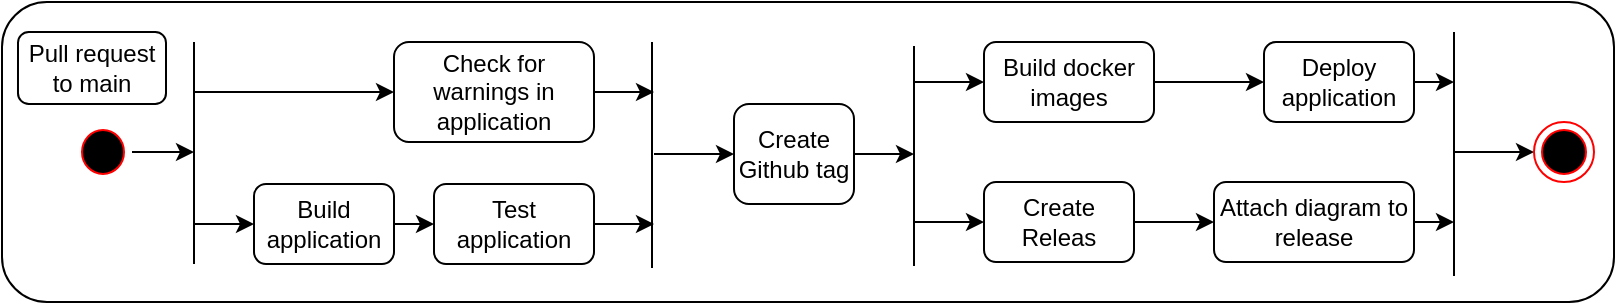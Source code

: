 <mxfile version="27.1.1">
  <diagram name="Page-1" id="_cSEqV71ODxSFv0wBNAJ">
    <mxGraphModel dx="1223" dy="536" grid="0" gridSize="10" guides="1" tooltips="1" connect="1" arrows="1" fold="1" page="0" pageScale="1" pageWidth="850" pageHeight="1100" math="0" shadow="0">
      <root>
        <mxCell id="0" />
        <mxCell id="1" parent="0" />
        <mxCell id="OS_pNQzR16AhtTYwAMUe-48" value="" style="rounded=1;whiteSpace=wrap;html=1;" parent="1" vertex="1">
          <mxGeometry x="-26" y="70" width="806" height="150" as="geometry" />
        </mxCell>
        <mxCell id="OS_pNQzR16AhtTYwAMUe-33" style="edgeStyle=orthogonalEdgeStyle;rounded=0;orthogonalLoop=1;jettySize=auto;html=1;" parent="1" source="OS_pNQzR16AhtTYwAMUe-2" edge="1">
          <mxGeometry relative="1" as="geometry">
            <mxPoint x="300" y="115" as="targetPoint" />
          </mxGeometry>
        </mxCell>
        <mxCell id="OS_pNQzR16AhtTYwAMUe-45" style="edgeStyle=orthogonalEdgeStyle;rounded=0;orthogonalLoop=1;jettySize=auto;html=1;startArrow=classic;startFill=1;endArrow=none;" parent="1" source="OS_pNQzR16AhtTYwAMUe-2" edge="1">
          <mxGeometry relative="1" as="geometry">
            <mxPoint x="70" y="115" as="targetPoint" />
          </mxGeometry>
        </mxCell>
        <mxCell id="OS_pNQzR16AhtTYwAMUe-2" value="Check for warnings in application" style="rounded=1;whiteSpace=wrap;html=1;align=center;" parent="1" vertex="1">
          <mxGeometry x="170" y="90" width="100" height="50" as="geometry" />
        </mxCell>
        <mxCell id="OS_pNQzR16AhtTYwAMUe-44" style="edgeStyle=orthogonalEdgeStyle;rounded=0;orthogonalLoop=1;jettySize=auto;html=1;endArrow=none;startFill=1;startArrow=classic;" parent="1" source="OS_pNQzR16AhtTYwAMUe-3" edge="1">
          <mxGeometry relative="1" as="geometry">
            <mxPoint x="700" y="145" as="targetPoint" />
          </mxGeometry>
        </mxCell>
        <mxCell id="OS_pNQzR16AhtTYwAMUe-3" value="" style="ellipse;html=1;shape=endState;fillColor=#000000;strokeColor=#ff0000;" parent="1" vertex="1">
          <mxGeometry x="740" y="130" width="30" height="30" as="geometry" />
        </mxCell>
        <mxCell id="OS_pNQzR16AhtTYwAMUe-47" style="edgeStyle=orthogonalEdgeStyle;rounded=0;orthogonalLoop=1;jettySize=auto;html=1;" parent="1" source="OS_pNQzR16AhtTYwAMUe-4" edge="1">
          <mxGeometry relative="1" as="geometry">
            <mxPoint x="70" y="145" as="targetPoint" />
          </mxGeometry>
        </mxCell>
        <mxCell id="OS_pNQzR16AhtTYwAMUe-4" value="" style="ellipse;html=1;shape=startState;fillColor=#000000;strokeColor=#ff0000;" parent="1" vertex="1">
          <mxGeometry x="10" y="130" width="29" height="30" as="geometry" />
        </mxCell>
        <mxCell id="OS_pNQzR16AhtTYwAMUe-46" style="edgeStyle=orthogonalEdgeStyle;rounded=0;orthogonalLoop=1;jettySize=auto;html=1;startArrow=classic;startFill=1;endArrow=none;" parent="1" source="OS_pNQzR16AhtTYwAMUe-6" edge="1">
          <mxGeometry relative="1" as="geometry">
            <mxPoint x="70" y="181" as="targetPoint" />
          </mxGeometry>
        </mxCell>
        <mxCell id="OS_pNQzR16AhtTYwAMUe-6" value="Build application" style="rounded=1;whiteSpace=wrap;html=1;" parent="1" vertex="1">
          <mxGeometry x="100" y="161" width="70" height="40" as="geometry" />
        </mxCell>
        <mxCell id="OS_pNQzR16AhtTYwAMUe-32" style="edgeStyle=orthogonalEdgeStyle;rounded=0;orthogonalLoop=1;jettySize=auto;html=1;" parent="1" source="OS_pNQzR16AhtTYwAMUe-7" edge="1">
          <mxGeometry relative="1" as="geometry">
            <mxPoint x="300" y="181" as="targetPoint" />
          </mxGeometry>
        </mxCell>
        <mxCell id="OS_pNQzR16AhtTYwAMUe-7" value="Test application" style="rounded=1;whiteSpace=wrap;html=1;" parent="1" vertex="1">
          <mxGeometry x="190" y="161" width="80" height="40" as="geometry" />
        </mxCell>
        <mxCell id="OS_pNQzR16AhtTYwAMUe-35" style="edgeStyle=orthogonalEdgeStyle;rounded=0;orthogonalLoop=1;jettySize=auto;html=1;endArrow=none;startFill=1;startArrow=classic;" parent="1" source="OS_pNQzR16AhtTYwAMUe-8" edge="1">
          <mxGeometry relative="1" as="geometry">
            <mxPoint x="300" y="146" as="targetPoint" />
          </mxGeometry>
        </mxCell>
        <mxCell id="OS_pNQzR16AhtTYwAMUe-36" style="edgeStyle=orthogonalEdgeStyle;rounded=0;orthogonalLoop=1;jettySize=auto;html=1;" parent="1" source="OS_pNQzR16AhtTYwAMUe-8" edge="1">
          <mxGeometry relative="1" as="geometry">
            <mxPoint x="430" y="146" as="targetPoint" />
          </mxGeometry>
        </mxCell>
        <mxCell id="OS_pNQzR16AhtTYwAMUe-8" value="Create Github tag" style="rounded=1;whiteSpace=wrap;html=1;" parent="1" vertex="1">
          <mxGeometry x="340" y="121" width="60" height="50" as="geometry" />
        </mxCell>
        <mxCell id="OS_pNQzR16AhtTYwAMUe-37" style="edgeStyle=orthogonalEdgeStyle;rounded=0;orthogonalLoop=1;jettySize=auto;html=1;endArrow=none;startFill=1;startArrow=classic;" parent="1" source="OS_pNQzR16AhtTYwAMUe-9" edge="1">
          <mxGeometry relative="1" as="geometry">
            <mxPoint x="430" y="110" as="targetPoint" />
          </mxGeometry>
        </mxCell>
        <mxCell id="OS_pNQzR16AhtTYwAMUe-40" value="" style="edgeStyle=orthogonalEdgeStyle;rounded=0;orthogonalLoop=1;jettySize=auto;html=1;" parent="1" source="OS_pNQzR16AhtTYwAMUe-9" target="OS_pNQzR16AhtTYwAMUe-12" edge="1">
          <mxGeometry relative="1" as="geometry" />
        </mxCell>
        <mxCell id="OS_pNQzR16AhtTYwAMUe-9" value="Build docker images" style="rounded=1;whiteSpace=wrap;html=1;" parent="1" vertex="1">
          <mxGeometry x="465" y="90" width="85" height="40" as="geometry" />
        </mxCell>
        <mxCell id="OS_pNQzR16AhtTYwAMUe-38" style="edgeStyle=orthogonalEdgeStyle;rounded=0;orthogonalLoop=1;jettySize=auto;html=1;startArrow=classic;startFill=1;endArrow=none;" parent="1" source="OS_pNQzR16AhtTYwAMUe-10" edge="1">
          <mxGeometry relative="1" as="geometry">
            <mxPoint x="430" y="180" as="targetPoint" />
          </mxGeometry>
        </mxCell>
        <mxCell id="OS_pNQzR16AhtTYwAMUe-39" style="edgeStyle=orthogonalEdgeStyle;rounded=0;orthogonalLoop=1;jettySize=auto;html=1;" parent="1" source="OS_pNQzR16AhtTYwAMUe-10" target="OS_pNQzR16AhtTYwAMUe-11" edge="1">
          <mxGeometry relative="1" as="geometry" />
        </mxCell>
        <mxCell id="OS_pNQzR16AhtTYwAMUe-10" value="Create Releas" style="rounded=1;whiteSpace=wrap;html=1;" parent="1" vertex="1">
          <mxGeometry x="465" y="160" width="75" height="40" as="geometry" />
        </mxCell>
        <mxCell id="OS_pNQzR16AhtTYwAMUe-43" style="edgeStyle=orthogonalEdgeStyle;rounded=0;orthogonalLoop=1;jettySize=auto;html=1;" parent="1" source="OS_pNQzR16AhtTYwAMUe-11" edge="1">
          <mxGeometry relative="1" as="geometry">
            <mxPoint x="700" y="180" as="targetPoint" />
          </mxGeometry>
        </mxCell>
        <mxCell id="OS_pNQzR16AhtTYwAMUe-11" value="Attach diagram to release" style="rounded=1;whiteSpace=wrap;html=1;" parent="1" vertex="1">
          <mxGeometry x="580" y="160" width="100" height="40" as="geometry" />
        </mxCell>
        <mxCell id="OS_pNQzR16AhtTYwAMUe-42" style="edgeStyle=orthogonalEdgeStyle;rounded=0;orthogonalLoop=1;jettySize=auto;html=1;" parent="1" source="OS_pNQzR16AhtTYwAMUe-12" edge="1">
          <mxGeometry relative="1" as="geometry">
            <mxPoint x="700" y="110" as="targetPoint" />
          </mxGeometry>
        </mxCell>
        <mxCell id="OS_pNQzR16AhtTYwAMUe-12" value="Deploy application" style="rounded=1;whiteSpace=wrap;html=1;" parent="1" vertex="1">
          <mxGeometry x="605" y="90" width="75" height="40" as="geometry" />
        </mxCell>
        <mxCell id="OS_pNQzR16AhtTYwAMUe-20" value="" style="endArrow=classic;html=1;rounded=0;exitX=1;exitY=0.5;exitDx=0;exitDy=0;entryX=0;entryY=0.5;entryDx=0;entryDy=0;" parent="1" source="OS_pNQzR16AhtTYwAMUe-6" target="OS_pNQzR16AhtTYwAMUe-7" edge="1">
          <mxGeometry width="50" height="50" relative="1" as="geometry">
            <mxPoint x="10" y="230" as="sourcePoint" />
            <mxPoint x="50" y="180" as="targetPoint" />
          </mxGeometry>
        </mxCell>
        <mxCell id="OS_pNQzR16AhtTYwAMUe-24" value="" style="endArrow=none;html=1;rounded=0;" parent="1" edge="1">
          <mxGeometry width="50" height="50" relative="1" as="geometry">
            <mxPoint x="299" y="203" as="sourcePoint" />
            <mxPoint x="299" y="90" as="targetPoint" />
          </mxGeometry>
        </mxCell>
        <mxCell id="OS_pNQzR16AhtTYwAMUe-25" value="" style="endArrow=none;html=1;rounded=0;" parent="1" edge="1">
          <mxGeometry width="50" height="50" relative="1" as="geometry">
            <mxPoint x="430" y="202" as="sourcePoint" />
            <mxPoint x="430" y="92" as="targetPoint" />
          </mxGeometry>
        </mxCell>
        <mxCell id="OS_pNQzR16AhtTYwAMUe-26" value="" style="endArrow=none;html=1;rounded=0;" parent="1" edge="1">
          <mxGeometry width="50" height="50" relative="1" as="geometry">
            <mxPoint x="700" y="207" as="sourcePoint" />
            <mxPoint x="700" y="85" as="targetPoint" />
          </mxGeometry>
        </mxCell>
        <mxCell id="OS_pNQzR16AhtTYwAMUe-27" value="" style="endArrow=none;html=1;rounded=0;" parent="1" edge="1">
          <mxGeometry width="50" height="50" relative="1" as="geometry">
            <mxPoint x="70" y="201" as="sourcePoint" />
            <mxPoint x="70" y="90" as="targetPoint" />
          </mxGeometry>
        </mxCell>
        <mxCell id="OS_pNQzR16AhtTYwAMUe-49" value="Pull request to main" style="rounded=1;whiteSpace=wrap;html=1;" parent="1" vertex="1">
          <mxGeometry x="-18" y="85" width="74" height="36" as="geometry" />
        </mxCell>
      </root>
    </mxGraphModel>
  </diagram>
</mxfile>

